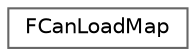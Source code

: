 digraph "Graphical Class Hierarchy"
{
 // INTERACTIVE_SVG=YES
 // LATEX_PDF_SIZE
  bgcolor="transparent";
  edge [fontname=Helvetica,fontsize=10,labelfontname=Helvetica,labelfontsize=10];
  node [fontname=Helvetica,fontsize=10,shape=box,height=0.2,width=0.4];
  rankdir="LR";
  Node0 [id="Node000000",label="FCanLoadMap",height=0.2,width=0.4,color="grey40", fillcolor="white", style="filled",URL="$de/de8/structFCanLoadMap.html",tooltip="Helper struct for the FOnLoadMap delegate."];
}
